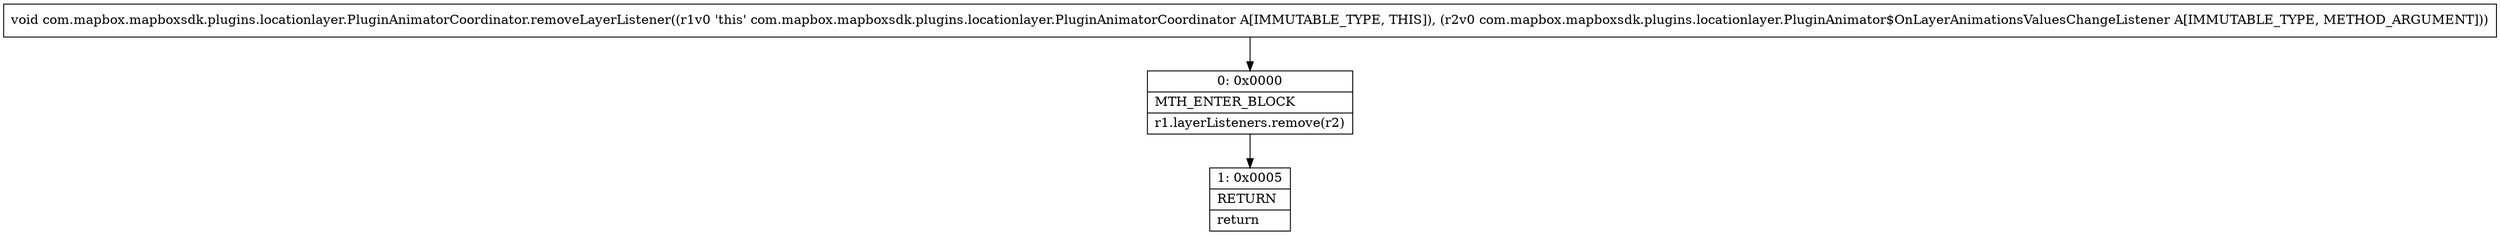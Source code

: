digraph "CFG forcom.mapbox.mapboxsdk.plugins.locationlayer.PluginAnimatorCoordinator.removeLayerListener(Lcom\/mapbox\/mapboxsdk\/plugins\/locationlayer\/PluginAnimator$OnLayerAnimationsValuesChangeListener;)V" {
Node_0 [shape=record,label="{0\:\ 0x0000|MTH_ENTER_BLOCK\l|r1.layerListeners.remove(r2)\l}"];
Node_1 [shape=record,label="{1\:\ 0x0005|RETURN\l|return\l}"];
MethodNode[shape=record,label="{void com.mapbox.mapboxsdk.plugins.locationlayer.PluginAnimatorCoordinator.removeLayerListener((r1v0 'this' com.mapbox.mapboxsdk.plugins.locationlayer.PluginAnimatorCoordinator A[IMMUTABLE_TYPE, THIS]), (r2v0 com.mapbox.mapboxsdk.plugins.locationlayer.PluginAnimator$OnLayerAnimationsValuesChangeListener A[IMMUTABLE_TYPE, METHOD_ARGUMENT])) }"];
MethodNode -> Node_0;
Node_0 -> Node_1;
}

